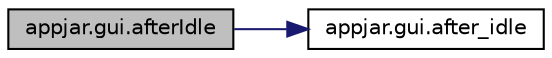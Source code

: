 digraph "appjar.gui.afterIdle"
{
  edge [fontname="Helvetica",fontsize="10",labelfontname="Helvetica",labelfontsize="10"];
  node [fontname="Helvetica",fontsize="10",shape=record];
  rankdir="LR";
  Node826 [label="appjar.gui.afterIdle",height=0.2,width=0.4,color="black", fillcolor="grey75", style="filled", fontcolor="black"];
  Node826 -> Node827 [color="midnightblue",fontsize="10",style="solid",fontname="Helvetica"];
  Node827 [label="appjar.gui.after_idle",height=0.2,width=0.4,color="black", fillcolor="white", style="filled",URL="$classappjar_1_1gui.html#ac77f7de243bdc2768c5e6bb4ed27c6fe"];
}
